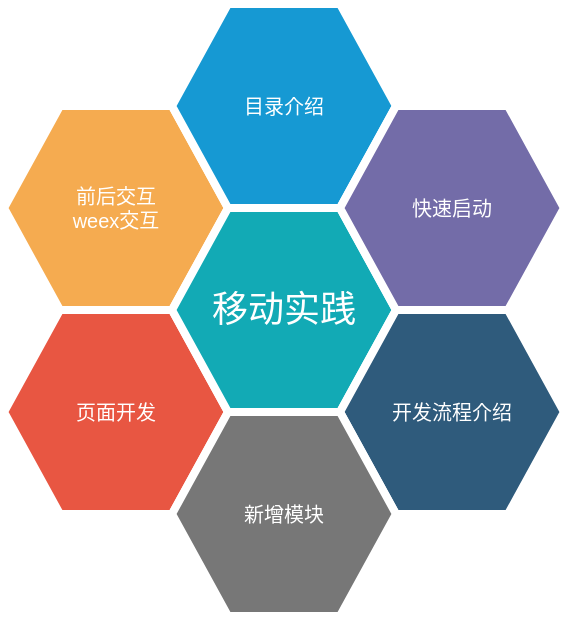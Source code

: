 <mxfile version="14.8.0" type="github">
  <diagram id="o_1I3ubgvzXFLfi6ImCg" name="Page-1">
    <mxGraphModel dx="559" dy="403" grid="1" gridSize="10" guides="1" tooltips="1" connect="1" arrows="1" fold="1" page="1" pageScale="1" pageWidth="827" pageHeight="1169" math="0" shadow="0">
      <root>
        <mxCell id="0" />
        <mxCell id="1" parent="0" />
        <mxCell id="MfAquZXezVMeiXPjAQ_--3" value="前后交互&lt;br&gt;weex交互" style="shape=hexagon;strokeWidth=4;html=1;fillColor=#F5AB50;strokeColor=#ffffff;shadow=0;fontSize=10;fontColor=#FFFFFF;align=center;fontStyle=0;whiteSpace=wrap;spacing=10;rounded=0;" vertex="1" parent="1">
          <mxGeometry x="360" y="324" width="112" height="102" as="geometry" />
        </mxCell>
        <mxCell id="MfAquZXezVMeiXPjAQ_--4" value="页面开发" style="shape=hexagon;strokeWidth=4;html=1;fillColor=#E85642;strokeColor=#ffffff;shadow=0;fontSize=10;fontColor=#FFFFFF;align=center;fontStyle=0;whiteSpace=wrap;spacing=10;rounded=0;" vertex="1" parent="1">
          <mxGeometry x="360" y="426" width="112" height="102" as="geometry" />
        </mxCell>
        <mxCell id="MfAquZXezVMeiXPjAQ_--5" value="&lt;font style=&quot;font-size: 18px&quot;&gt;移动实践&lt;/font&gt;" style="shape=hexagon;strokeWidth=4;html=1;fillColor=#12AAB5;strokeColor=#ffffff;shadow=0;fontSize=10;fontColor=#FFFFFF;align=center;fontStyle=0;whiteSpace=wrap;spacing=10;rounded=0;" vertex="1" parent="1">
          <mxGeometry x="444" y="375" width="112" height="102" as="geometry" />
        </mxCell>
        <mxCell id="MfAquZXezVMeiXPjAQ_--6" value="目录介绍" style="shape=hexagon;strokeWidth=4;html=1;fillColor=#1699D3;strokeColor=#ffffff;shadow=0;fontSize=10;fontColor=#FFFFFF;align=center;fontStyle=0;whiteSpace=wrap;spacing=10;rounded=0;" vertex="1" parent="1">
          <mxGeometry x="444" y="273" width="112" height="102" as="geometry" />
        </mxCell>
        <mxCell id="MfAquZXezVMeiXPjAQ_--7" value="快速启动" style="shape=hexagon;strokeWidth=4;html=1;fillColor=#736CA8;strokeColor=#ffffff;shadow=0;fontSize=10;fontColor=#FFFFFF;align=center;fontStyle=0;whiteSpace=wrap;spacing=10;rounded=0;" vertex="1" parent="1">
          <mxGeometry x="528" y="324" width="112" height="102" as="geometry" />
        </mxCell>
        <mxCell id="MfAquZXezVMeiXPjAQ_--8" value="开发流程介绍" style="shape=hexagon;strokeWidth=4;html=1;fillColor=#2F5B7C;strokeColor=#ffffff;shadow=0;fontSize=10;fontColor=#FFFFFF;align=center;fontStyle=0;whiteSpace=wrap;spacing=10;rounded=0;" vertex="1" parent="1">
          <mxGeometry x="528" y="426" width="112" height="102" as="geometry" />
        </mxCell>
        <mxCell id="MfAquZXezVMeiXPjAQ_--9" value="新增模块" style="shape=hexagon;strokeWidth=4;html=1;fillColor=#777777;strokeColor=#ffffff;shadow=0;fontSize=10;fontColor=#FFFFFF;align=center;fontStyle=0;whiteSpace=wrap;spacing=10;rounded=0;" vertex="1" parent="1">
          <mxGeometry x="444" y="477" width="112" height="102" as="geometry" />
        </mxCell>
      </root>
    </mxGraphModel>
  </diagram>
</mxfile>
